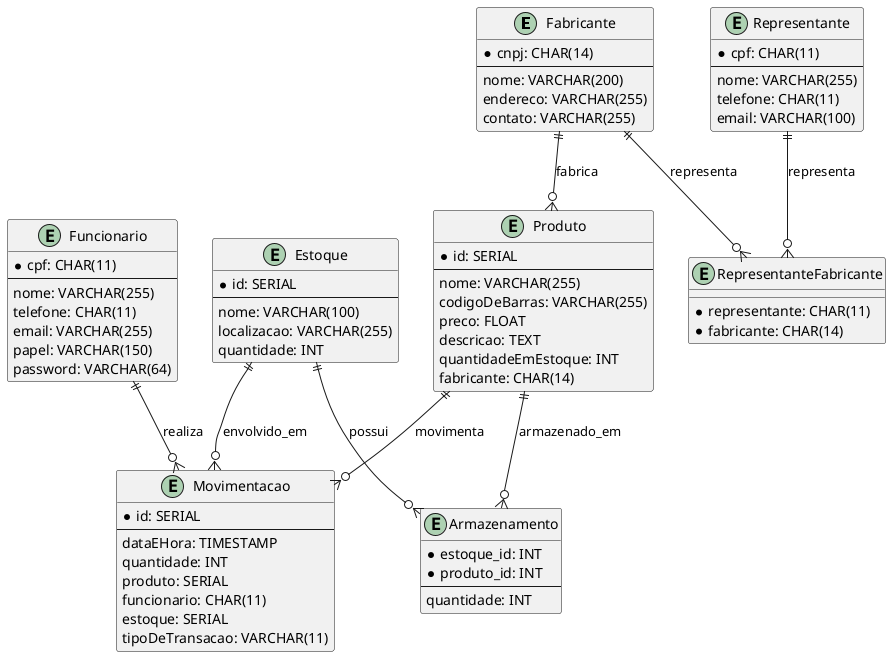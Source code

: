 @startuml
entity Fabricante {
  * cnpj: CHAR(14)
  --
  nome: VARCHAR(200)
  endereco: VARCHAR(255)
  contato: VARCHAR(255)
}

entity Produto {
  * id: SERIAL
  --
  nome: VARCHAR(255)
  codigoDeBarras: VARCHAR(255)
  preco: FLOAT
  descricao: TEXT
  quantidadeEmEstoque: INT
  fabricante: CHAR(14)
}

entity Estoque {
  * id: SERIAL
  --
  nome: VARCHAR(100)
  localizacao: VARCHAR(255)
  quantidade: INT
}

entity Funcionario {
  * cpf: CHAR(11)
  --
  nome: VARCHAR(255)
  telefone: CHAR(11)
  email: VARCHAR(255)
  papel: VARCHAR(150)
  password: VARCHAR(64)
}

entity Representante {
  * cpf: CHAR(11)
  --
  nome: VARCHAR(255)
  telefone: CHAR(11)
  email: VARCHAR(100)
}

entity RepresentanteFabricante {
  * representante: CHAR(11)
  * fabricante: CHAR(14)
}

entity Armazenamento {
  * estoque_id: INT
  * produto_id: INT
  --
  quantidade: INT
}

entity Movimentacao {
  * id: SERIAL
  --
  dataEHora: TIMESTAMP
  quantidade: INT
  produto: SERIAL
  funcionario: CHAR(11)
  estoque: SERIAL
  tipoDeTransacao: VARCHAR(11)
}

Fabricante ||--o{ Produto : fabrica
Representante ||--o{ RepresentanteFabricante : representa
Fabricante ||--o{ RepresentanteFabricante : representa
Produto ||--o{ Armazenamento : armazenado_em
Estoque ||--o{ Armazenamento : possui
Produto ||--o{ Movimentacao : movimenta
Funcionario ||--o{ Movimentacao : realiza
Estoque ||--o{ Movimentacao : envolvido_em
@enduml